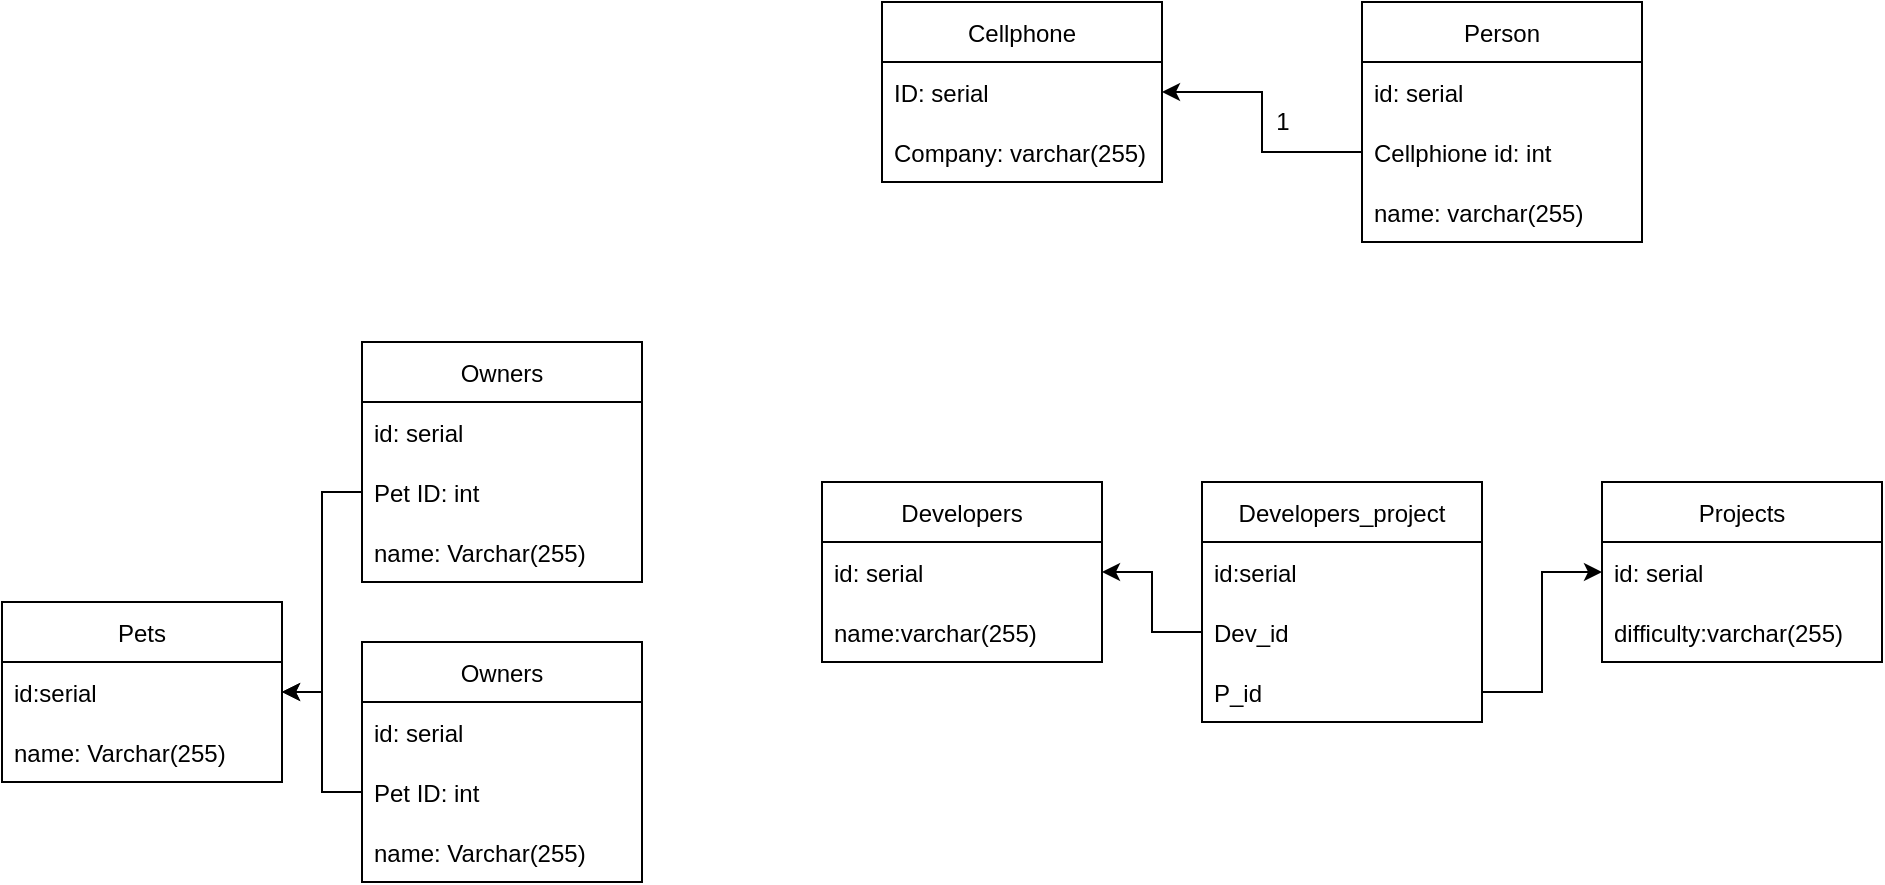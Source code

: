 <mxfile version="17.3.0" type="device"><diagram id="-4169U4t_acjRtbjhUku" name="Page-1"><mxGraphModel dx="1172" dy="635" grid="1" gridSize="10" guides="1" tooltips="1" connect="1" arrows="1" fold="1" page="1" pageScale="1" pageWidth="850" pageHeight="1100" math="0" shadow="0"><root><mxCell id="0"/><mxCell id="1" parent="0"/><mxCell id="0bGFrx-L2JAw4joJbFZH-3" value="Pets" style="swimlane;fontStyle=0;childLayout=stackLayout;horizontal=1;startSize=30;horizontalStack=0;resizeParent=1;resizeParentMax=0;resizeLast=0;collapsible=1;marginBottom=0;" vertex="1" parent="1"><mxGeometry x="10" y="380" width="140" height="90" as="geometry"/></mxCell><mxCell id="0bGFrx-L2JAw4joJbFZH-4" value="id:serial" style="text;strokeColor=none;fillColor=none;align=left;verticalAlign=middle;spacingLeft=4;spacingRight=4;overflow=hidden;points=[[0,0.5],[1,0.5]];portConstraint=eastwest;rotatable=0;" vertex="1" parent="0bGFrx-L2JAw4joJbFZH-3"><mxGeometry y="30" width="140" height="30" as="geometry"/></mxCell><mxCell id="0bGFrx-L2JAw4joJbFZH-6" value="name: Varchar(255)" style="text;strokeColor=none;fillColor=none;align=left;verticalAlign=middle;spacingLeft=4;spacingRight=4;overflow=hidden;points=[[0,0.5],[1,0.5]];portConstraint=eastwest;rotatable=0;" vertex="1" parent="0bGFrx-L2JAw4joJbFZH-3"><mxGeometry y="60" width="140" height="30" as="geometry"/></mxCell><mxCell id="0bGFrx-L2JAw4joJbFZH-7" value="Owners" style="swimlane;fontStyle=0;childLayout=stackLayout;horizontal=1;startSize=30;horizontalStack=0;resizeParent=1;resizeParentMax=0;resizeLast=0;collapsible=1;marginBottom=0;" vertex="1" parent="1"><mxGeometry x="190" y="250" width="140" height="120" as="geometry"/></mxCell><mxCell id="0bGFrx-L2JAw4joJbFZH-8" value="id: serial" style="text;strokeColor=none;fillColor=none;align=left;verticalAlign=middle;spacingLeft=4;spacingRight=4;overflow=hidden;points=[[0,0.5],[1,0.5]];portConstraint=eastwest;rotatable=0;" vertex="1" parent="0bGFrx-L2JAw4joJbFZH-7"><mxGeometry y="30" width="140" height="30" as="geometry"/></mxCell><mxCell id="0bGFrx-L2JAw4joJbFZH-9" value="Pet ID: int" style="text;strokeColor=none;fillColor=none;align=left;verticalAlign=middle;spacingLeft=4;spacingRight=4;overflow=hidden;points=[[0,0.5],[1,0.5]];portConstraint=eastwest;rotatable=0;" vertex="1" parent="0bGFrx-L2JAw4joJbFZH-7"><mxGeometry y="60" width="140" height="30" as="geometry"/></mxCell><mxCell id="0bGFrx-L2JAw4joJbFZH-36" value="name: Varchar(255)" style="text;strokeColor=none;fillColor=none;align=left;verticalAlign=middle;spacingLeft=4;spacingRight=4;overflow=hidden;points=[[0,0.5],[1,0.5]];portConstraint=eastwest;rotatable=0;" vertex="1" parent="0bGFrx-L2JAw4joJbFZH-7"><mxGeometry y="90" width="140" height="30" as="geometry"/></mxCell><mxCell id="0bGFrx-L2JAw4joJbFZH-11" style="edgeStyle=orthogonalEdgeStyle;rounded=0;orthogonalLoop=1;jettySize=auto;html=1;entryX=1;entryY=0.5;entryDx=0;entryDy=0;exitX=0;exitY=0.5;exitDx=0;exitDy=0;" edge="1" parent="1" source="0bGFrx-L2JAw4joJbFZH-9" target="0bGFrx-L2JAw4joJbFZH-4"><mxGeometry relative="1" as="geometry"/></mxCell><mxCell id="0bGFrx-L2JAw4joJbFZH-15" style="edgeStyle=orthogonalEdgeStyle;rounded=0;orthogonalLoop=1;jettySize=auto;html=1;entryX=1;entryY=0.5;entryDx=0;entryDy=0;exitX=0;exitY=0.5;exitDx=0;exitDy=0;" edge="1" parent="1" source="0bGFrx-L2JAw4joJbFZH-39" target="0bGFrx-L2JAw4joJbFZH-4"><mxGeometry relative="1" as="geometry"><mxPoint x="190" y="550" as="sourcePoint"/></mxGeometry></mxCell><mxCell id="0bGFrx-L2JAw4joJbFZH-16" value="Cellphone" style="swimlane;fontStyle=0;childLayout=stackLayout;horizontal=1;startSize=30;horizontalStack=0;resizeParent=1;resizeParentMax=0;resizeLast=0;collapsible=1;marginBottom=0;" vertex="1" parent="1"><mxGeometry x="450" y="80" width="140" height="90" as="geometry"/></mxCell><mxCell id="0bGFrx-L2JAw4joJbFZH-17" value="ID: serial" style="text;strokeColor=none;fillColor=none;align=left;verticalAlign=middle;spacingLeft=4;spacingRight=4;overflow=hidden;points=[[0,0.5],[1,0.5]];portConstraint=eastwest;rotatable=0;" vertex="1" parent="0bGFrx-L2JAw4joJbFZH-16"><mxGeometry y="30" width="140" height="30" as="geometry"/></mxCell><mxCell id="0bGFrx-L2JAw4joJbFZH-18" value="Company: varchar(255)" style="text;strokeColor=none;fillColor=none;align=left;verticalAlign=middle;spacingLeft=4;spacingRight=4;overflow=hidden;points=[[0,0.5],[1,0.5]];portConstraint=eastwest;rotatable=0;" vertex="1" parent="0bGFrx-L2JAw4joJbFZH-16"><mxGeometry y="60" width="140" height="30" as="geometry"/></mxCell><mxCell id="0bGFrx-L2JAw4joJbFZH-21" value="Person" style="swimlane;fontStyle=0;childLayout=stackLayout;horizontal=1;startSize=30;horizontalStack=0;resizeParent=1;resizeParentMax=0;resizeLast=0;collapsible=1;marginBottom=0;" vertex="1" parent="1"><mxGeometry x="690" y="80" width="140" height="120" as="geometry"/></mxCell><mxCell id="0bGFrx-L2JAw4joJbFZH-22" value="id: serial" style="text;strokeColor=none;fillColor=none;align=left;verticalAlign=middle;spacingLeft=4;spacingRight=4;overflow=hidden;points=[[0,0.5],[1,0.5]];portConstraint=eastwest;rotatable=0;" vertex="1" parent="0bGFrx-L2JAw4joJbFZH-21"><mxGeometry y="30" width="140" height="30" as="geometry"/></mxCell><mxCell id="0bGFrx-L2JAw4joJbFZH-23" value="Cellphione id: int" style="text;strokeColor=none;fillColor=none;align=left;verticalAlign=middle;spacingLeft=4;spacingRight=4;overflow=hidden;points=[[0,0.5],[1,0.5]];portConstraint=eastwest;rotatable=0;" vertex="1" parent="0bGFrx-L2JAw4joJbFZH-21"><mxGeometry y="60" width="140" height="30" as="geometry"/></mxCell><mxCell id="0bGFrx-L2JAw4joJbFZH-41" value="name: varchar(255)" style="text;strokeColor=none;fillColor=none;align=left;verticalAlign=middle;spacingLeft=4;spacingRight=4;overflow=hidden;points=[[0,0.5],[1,0.5]];portConstraint=eastwest;rotatable=0;" vertex="1" parent="0bGFrx-L2JAw4joJbFZH-21"><mxGeometry y="90" width="140" height="30" as="geometry"/></mxCell><mxCell id="0bGFrx-L2JAw4joJbFZH-24" style="edgeStyle=orthogonalEdgeStyle;rounded=0;orthogonalLoop=1;jettySize=auto;html=1;" edge="1" parent="1" source="0bGFrx-L2JAw4joJbFZH-23" target="0bGFrx-L2JAw4joJbFZH-17"><mxGeometry relative="1" as="geometry"/></mxCell><mxCell id="0bGFrx-L2JAw4joJbFZH-25" value="1" style="text;html=1;align=center;verticalAlign=middle;resizable=0;points=[];autosize=1;strokeColor=none;fillColor=none;" vertex="1" parent="1"><mxGeometry x="640" y="130" width="20" height="20" as="geometry"/></mxCell><mxCell id="0bGFrx-L2JAw4joJbFZH-26" value="Developers" style="swimlane;fontStyle=0;childLayout=stackLayout;horizontal=1;startSize=30;horizontalStack=0;resizeParent=1;resizeParentMax=0;resizeLast=0;collapsible=1;marginBottom=0;" vertex="1" parent="1"><mxGeometry x="420" y="320" width="140" height="90" as="geometry"/></mxCell><mxCell id="0bGFrx-L2JAw4joJbFZH-27" value="id: serial" style="text;strokeColor=none;fillColor=none;align=left;verticalAlign=middle;spacingLeft=4;spacingRight=4;overflow=hidden;points=[[0,0.5],[1,0.5]];portConstraint=eastwest;rotatable=0;" vertex="1" parent="0bGFrx-L2JAw4joJbFZH-26"><mxGeometry y="30" width="140" height="30" as="geometry"/></mxCell><mxCell id="0bGFrx-L2JAw4joJbFZH-28" value="name:varchar(255)" style="text;strokeColor=none;fillColor=none;align=left;verticalAlign=middle;spacingLeft=4;spacingRight=4;overflow=hidden;points=[[0,0.5],[1,0.5]];portConstraint=eastwest;rotatable=0;" vertex="1" parent="0bGFrx-L2JAw4joJbFZH-26"><mxGeometry y="60" width="140" height="30" as="geometry"/></mxCell><mxCell id="0bGFrx-L2JAw4joJbFZH-29" value="Projects" style="swimlane;fontStyle=0;childLayout=stackLayout;horizontal=1;startSize=30;horizontalStack=0;resizeParent=1;resizeParentMax=0;resizeLast=0;collapsible=1;marginBottom=0;" vertex="1" parent="1"><mxGeometry x="810" y="320" width="140" height="90" as="geometry"/></mxCell><mxCell id="0bGFrx-L2JAw4joJbFZH-30" value="id: serial" style="text;strokeColor=none;fillColor=none;align=left;verticalAlign=middle;spacingLeft=4;spacingRight=4;overflow=hidden;points=[[0,0.5],[1,0.5]];portConstraint=eastwest;rotatable=0;" vertex="1" parent="0bGFrx-L2JAw4joJbFZH-29"><mxGeometry y="30" width="140" height="30" as="geometry"/></mxCell><mxCell id="0bGFrx-L2JAw4joJbFZH-31" value="difficulty:varchar(255)" style="text;strokeColor=none;fillColor=none;align=left;verticalAlign=middle;spacingLeft=4;spacingRight=4;overflow=hidden;points=[[0,0.5],[1,0.5]];portConstraint=eastwest;rotatable=0;" vertex="1" parent="0bGFrx-L2JAw4joJbFZH-29"><mxGeometry y="60" width="140" height="30" as="geometry"/></mxCell><mxCell id="0bGFrx-L2JAw4joJbFZH-32" value="Developers_project" style="swimlane;fontStyle=0;childLayout=stackLayout;horizontal=1;startSize=30;horizontalStack=0;resizeParent=1;resizeParentMax=0;resizeLast=0;collapsible=1;marginBottom=0;" vertex="1" parent="1"><mxGeometry x="610" y="320" width="140" height="120" as="geometry"/></mxCell><mxCell id="0bGFrx-L2JAw4joJbFZH-33" value="id:serial" style="text;strokeColor=none;fillColor=none;align=left;verticalAlign=middle;spacingLeft=4;spacingRight=4;overflow=hidden;points=[[0,0.5],[1,0.5]];portConstraint=eastwest;rotatable=0;" vertex="1" parent="0bGFrx-L2JAw4joJbFZH-32"><mxGeometry y="30" width="140" height="30" as="geometry"/></mxCell><mxCell id="0bGFrx-L2JAw4joJbFZH-34" value="Dev_id" style="text;strokeColor=none;fillColor=none;align=left;verticalAlign=middle;spacingLeft=4;spacingRight=4;overflow=hidden;points=[[0,0.5],[1,0.5]];portConstraint=eastwest;rotatable=0;" vertex="1" parent="0bGFrx-L2JAw4joJbFZH-32"><mxGeometry y="60" width="140" height="30" as="geometry"/></mxCell><mxCell id="0bGFrx-L2JAw4joJbFZH-35" value="P_id" style="text;strokeColor=none;fillColor=none;align=left;verticalAlign=middle;spacingLeft=4;spacingRight=4;overflow=hidden;points=[[0,0.5],[1,0.5]];portConstraint=eastwest;rotatable=0;" vertex="1" parent="0bGFrx-L2JAw4joJbFZH-32"><mxGeometry y="90" width="140" height="30" as="geometry"/></mxCell><mxCell id="0bGFrx-L2JAw4joJbFZH-37" value="Owners" style="swimlane;fontStyle=0;childLayout=stackLayout;horizontal=1;startSize=30;horizontalStack=0;resizeParent=1;resizeParentMax=0;resizeLast=0;collapsible=1;marginBottom=0;" vertex="1" parent="1"><mxGeometry x="190" y="400" width="140" height="120" as="geometry"/></mxCell><mxCell id="0bGFrx-L2JAw4joJbFZH-38" value="id: serial" style="text;strokeColor=none;fillColor=none;align=left;verticalAlign=middle;spacingLeft=4;spacingRight=4;overflow=hidden;points=[[0,0.5],[1,0.5]];portConstraint=eastwest;rotatable=0;" vertex="1" parent="0bGFrx-L2JAw4joJbFZH-37"><mxGeometry y="30" width="140" height="30" as="geometry"/></mxCell><mxCell id="0bGFrx-L2JAw4joJbFZH-39" value="Pet ID: int" style="text;strokeColor=none;fillColor=none;align=left;verticalAlign=middle;spacingLeft=4;spacingRight=4;overflow=hidden;points=[[0,0.5],[1,0.5]];portConstraint=eastwest;rotatable=0;" vertex="1" parent="0bGFrx-L2JAw4joJbFZH-37"><mxGeometry y="60" width="140" height="30" as="geometry"/></mxCell><mxCell id="0bGFrx-L2JAw4joJbFZH-40" value="name: Varchar(255)" style="text;strokeColor=none;fillColor=none;align=left;verticalAlign=middle;spacingLeft=4;spacingRight=4;overflow=hidden;points=[[0,0.5],[1,0.5]];portConstraint=eastwest;rotatable=0;" vertex="1" parent="0bGFrx-L2JAw4joJbFZH-37"><mxGeometry y="90" width="140" height="30" as="geometry"/></mxCell><mxCell id="0bGFrx-L2JAw4joJbFZH-42" style="edgeStyle=orthogonalEdgeStyle;rounded=0;orthogonalLoop=1;jettySize=auto;html=1;entryX=1;entryY=0.5;entryDx=0;entryDy=0;" edge="1" parent="1" source="0bGFrx-L2JAw4joJbFZH-34" target="0bGFrx-L2JAw4joJbFZH-27"><mxGeometry relative="1" as="geometry"/></mxCell><mxCell id="0bGFrx-L2JAw4joJbFZH-43" style="edgeStyle=orthogonalEdgeStyle;rounded=0;orthogonalLoop=1;jettySize=auto;html=1;entryX=0;entryY=0.5;entryDx=0;entryDy=0;" edge="1" parent="1" source="0bGFrx-L2JAw4joJbFZH-35" target="0bGFrx-L2JAw4joJbFZH-30"><mxGeometry relative="1" as="geometry"/></mxCell></root></mxGraphModel></diagram></mxfile>